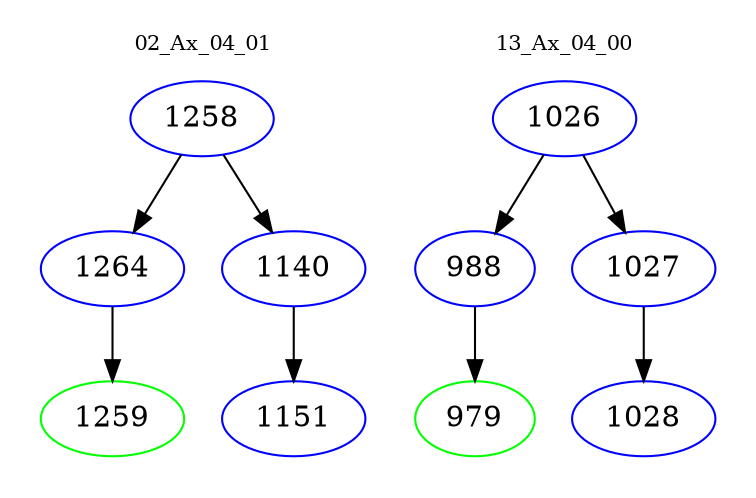 digraph{
subgraph cluster_0 {
color = white
label = "02_Ax_04_01";
fontsize=10;
T0_1258 [label="1258", color="blue"]
T0_1258 -> T0_1264 [color="black"]
T0_1264 [label="1264", color="blue"]
T0_1264 -> T0_1259 [color="black"]
T0_1259 [label="1259", color="green"]
T0_1258 -> T0_1140 [color="black"]
T0_1140 [label="1140", color="blue"]
T0_1140 -> T0_1151 [color="black"]
T0_1151 [label="1151", color="blue"]
}
subgraph cluster_1 {
color = white
label = "13_Ax_04_00";
fontsize=10;
T1_1026 [label="1026", color="blue"]
T1_1026 -> T1_988 [color="black"]
T1_988 [label="988", color="blue"]
T1_988 -> T1_979 [color="black"]
T1_979 [label="979", color="green"]
T1_1026 -> T1_1027 [color="black"]
T1_1027 [label="1027", color="blue"]
T1_1027 -> T1_1028 [color="black"]
T1_1028 [label="1028", color="blue"]
}
}
